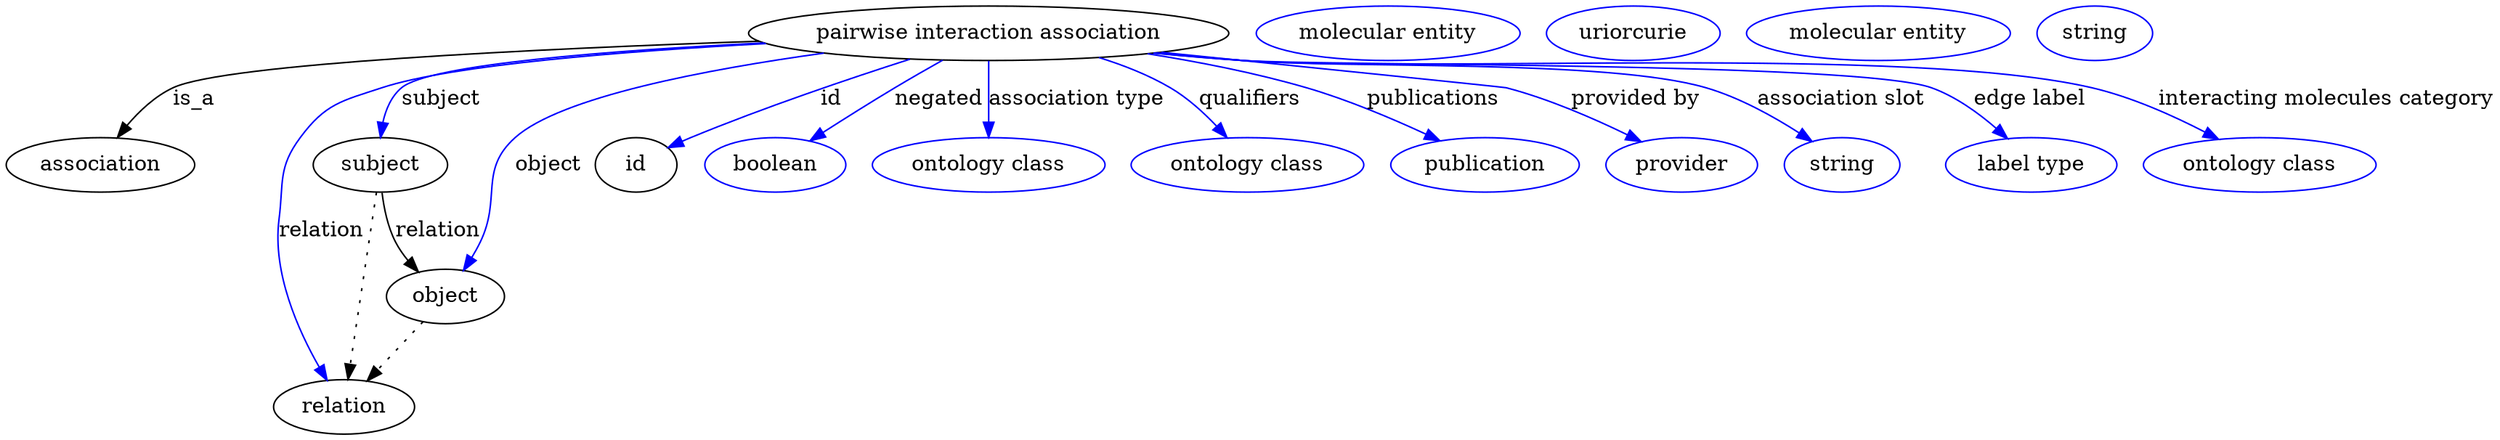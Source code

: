 digraph {
	graph [bb="0,0,1351,283"];
	node [label="\N"];
	"pairwise interaction association"	 [height=0.5,
		label="pairwise interaction association",
		pos="555.05,265",
		width=3.3941];
	association	 [height=0.5,
		pos="50.046,178",
		width=1.3902];
	"pairwise interaction association" -> association	 [label=is_a,
		lp="103.05,221.5",
		pos="e,59.639,195.86 436.33,260.58 309.28,255.09 121.86,244.51 92.046,229 81.295,223.41 72.264,213.74 65.364,204.32"];
	subject	 [height=0.5,
		pos="203.05,178",
		width=0.99297];
	"pairwise interaction association" -> subject	 [color=blue,
		label=subject,
		lp="241.55,221.5",
		pos="e,205.02,196.16 440.79,258.54 351.37,252.51 239.32,242.43 222.05,229 214.81,223.37 210.33,214.68 207.55,206.06",
		style=solid];
	relation	 [height=0.5,
		pos="185.05,18",
		width=1.0471];
	"pairwise interaction association" -> relation	 [color=blue,
		label=relation,
		lp="173.05,134.5",
		pos="e,177.9,35.757 439.29,259.06 354.96,253.6 248.51,244.04 207.05,229 182.36,220.05 171.64,218.46 158.05,196 142.1,169.67 147.54,157.45 \
152.05,127 156.27,98.465 166.4,67.052 174.33,45.31",
		style=solid];
	object	 [height=0.5,
		pos="245.05,91",
		width=0.9027];
	"pairwise interaction association" -> object	 [color=blue,
		label=object,
		lp="301.05,178",
		pos="e,253.2,108.44 468.54,252.18 399.76,240.35 310.8,220.88 284.05,196 260.38,173.99 272.73,157.14 261.05,127 259.86,123.94 258.55,120.76 \
257.22,117.62",
		style=solid];
	id	 [height=0.5,
		pos="354.05,178",
		width=0.75];
	"pairwise interaction association" -> id	 [color=blue,
		label=id,
		lp="467.55,221.5",
		pos="e,375.63,189.09 512.31,248.05 478.8,234.54 431.11,214.83 390.05,196 388.28,195.19 386.48,194.35 384.66,193.48",
		style=solid];
	negated	 [color=blue,
		height=0.5,
		label=boolean,
		pos="437.05,178",
		width=1.0652];
	"pairwise interaction association" -> negated	 [color=blue,
		label=negated,
		lp="525.55,221.5",
		pos="e,458.02,193.46 530.88,247.18 512.12,233.35 486.04,214.12 466.13,199.44",
		style=solid];
	"association type"	 [color=blue,
		height=0.5,
		label="ontology class",
		pos="555.05,178",
		width=1.7151];
	"pairwise interaction association" -> "association type"	 [color=blue,
		label="association type",
		lp="599.05,221.5",
		pos="e,555.05,196 555.05,246.97 555.05,235.19 555.05,219.56 555.05,206.16",
		style=solid];
	qualifiers	 [color=blue,
		height=0.5,
		label="ontology class",
		pos="696.05,178",
		width=1.7151];
	"pairwise interaction association" -> qualifiers	 [color=blue,
		label=qualifiers,
		lp="691.05,221.5",
		pos="e,682.18,195.97 608.09,248.74 621.38,243.48 635.21,236.91 647.05,229 657.47,222.03 667.37,212.51 675.51,203.58",
		style=solid];
	publications	 [color=blue,
		height=0.5,
		label=publication,
		pos="826.05,178",
		width=1.3902];
	"pairwise interaction association" -> publications	 [color=blue,
		label=publications,
		lp="790.55,221.5",
		pos="e,799.18,193.27 635.9,251.49 663.32,245.86 693.87,238.39 721.05,229 744.86,220.77 770.3,208.51 790.18,198.07",
		style=solid];
	"provided by"	 [color=blue,
		height=0.5,
		label=provider,
		pos="934.05,178",
		width=1.1193];
	"pairwise interaction association" -> "provided by"	 [color=blue,
		label="provided by",
		lp="901.05,221.5",
		pos="e,909.69,192.53 644.17,252.63 658.18,250.72 672.5,248.79 686.05,247 749.11,238.67 767.04,247.02 828.05,229 853.52,221.47 880.48,\
208.43 900.83,197.42",
		style=solid];
	"association slot"	 [color=blue,
		height=0.5,
		label=string,
		pos="1023,178",
		width=0.84854];
	"pairwise interaction association" -> "association slot"	 [color=blue,
		label="association slot",
		lp="1013,221.5",
		pos="e,1004.7,192.51 641.62,252.29 656.42,250.35 671.66,248.5 686.05,247 797.73,235.35 830.97,262.81 938.05,229 959.09,222.35 980.38,\
209.57 996.39,198.46",
		style=solid];
	"edge label"	 [color=blue,
		height=0.5,
		label="label type",
		pos="1123,178",
		width=1.2638];
	"pairwise interaction association" -> "edge label"	 [color=blue,
		label="edge label",
		lp="1113,221.5",
		pos="e,1107.5,195.1 640.89,252.1 655.91,250.16 671.42,248.36 686.05,247 768.68,239.34 981.4,258.27 1059,229 1074.4,223.22 1088.9,212.29 \
1100.2,202.03",
		style=solid];
	"interacting molecules category"	 [color=blue,
		height=0.5,
		label="ontology class",
		pos="1248,178",
		width=1.7151];
	"pairwise interaction association" -> "interacting molecules category"	 [color=blue,
		label="interacting molecules category",
		lp="1267,221.5",
		pos="e,1222.6,194.42 640.18,252.08 655.42,250.11 671.18,248.31 686.05,247 787.73,238.04 1046.1,254.2 1145,229 1169.2,222.83 1194.4,210.5 \
1213.8,199.51",
		style=solid];
	subject -> relation	 [pos="e,187.1,36.223 201.02,159.96 197.91,132.35 191.95,79.375 188.25,46.525",
		style=dotted];
	subject -> object	 [label=relation,
		lp="240.05,134.5",
		pos="e,231.43,107.49 207.18,159.99 209.85,149.97 213.81,137.45 219.05,127 220.95,123.2 223.24,119.37 225.66,115.69"];
	"pairwise interaction association_subject"	 [color=blue,
		height=0.5,
		label="molecular entity",
		pos="764.05,265",
		width=1.9137];
	"pairwise interaction association_relation"	 [color=blue,
		height=0.5,
		label=uriorcurie,
		pos="896.05,265",
		width=1.2638];
	object -> relation	 [pos="e,199.02,35.006 231.43,74.435 223.79,65.141 214.11,53.359 205.57,42.968",
		style=dotted];
	"pairwise interaction association_object"	 [color=blue,
		height=0.5,
		label="molecular entity",
		pos="1028,265",
		width=1.9137];
	"pairwise interaction association_id"	 [color=blue,
		height=0.5,
		label=string,
		pos="1145,265",
		width=0.84854];
}
